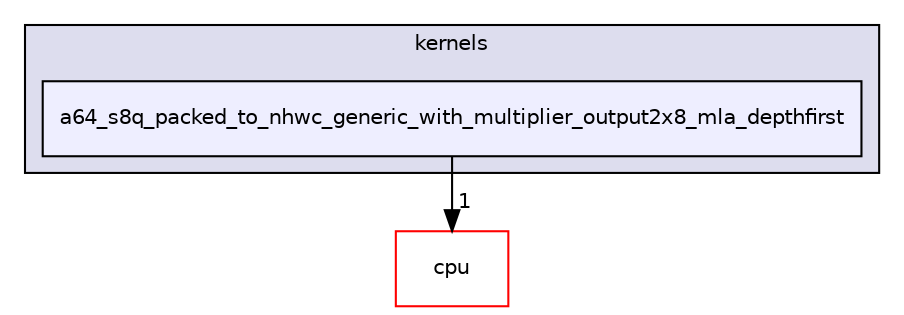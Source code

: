 digraph "src/core/NEON/kernels/arm_conv/depthwise/kernels/a64_s8q_packed_to_nhwc_generic_with_multiplier_output2x8_mla_depthfirst" {
  compound=true
  node [ fontsize="10", fontname="Helvetica"];
  edge [ labelfontsize="10", labelfontname="Helvetica"];
  subgraph clusterdir_032f7aa13c62ebf44c0c8538051c1ee7 {
    graph [ bgcolor="#ddddee", pencolor="black", label="kernels" fontname="Helvetica", fontsize="10", URL="dir_032f7aa13c62ebf44c0c8538051c1ee7.xhtml"]
  dir_697cb513925c6fed897ffed92c7b6bae [shape=box, label="a64_s8q_packed_to_nhwc_generic_with_multiplier_output2x8_mla_depthfirst", style="filled", fillcolor="#eeeeff", pencolor="black", URL="dir_697cb513925c6fed897ffed92c7b6bae.xhtml"];
  }
  dir_2c61f424fd391396db977702a2beee9a [shape=box label="cpu" fillcolor="white" style="filled" color="red" URL="dir_2c61f424fd391396db977702a2beee9a.xhtml"];
  dir_697cb513925c6fed897ffed92c7b6bae->dir_2c61f424fd391396db977702a2beee9a [headlabel="1", labeldistance=1.5 headhref="dir_000119_000373.xhtml"];
}
